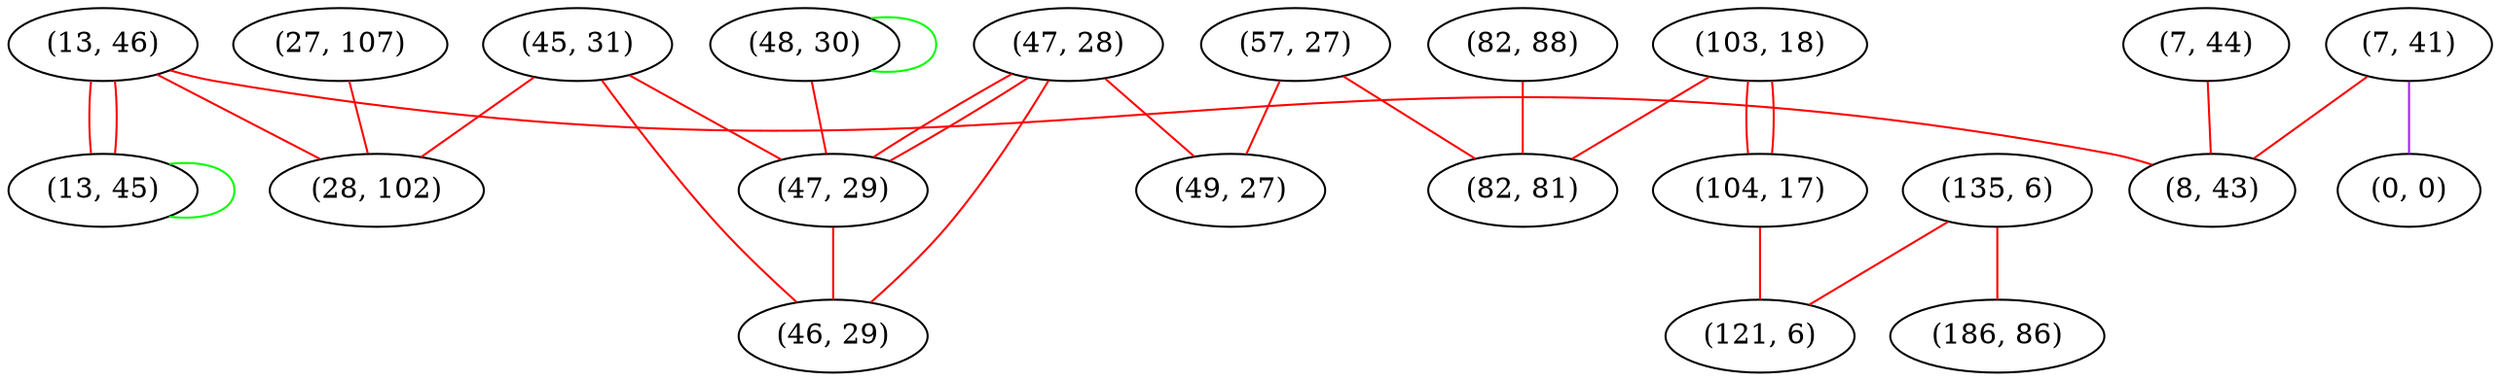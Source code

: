 graph "" {
"(13, 46)";
"(47, 28)";
"(45, 31)";
"(13, 45)";
"(135, 6)";
"(103, 18)";
"(57, 27)";
"(27, 107)";
"(104, 17)";
"(7, 41)";
"(0, 0)";
"(82, 88)";
"(186, 86)";
"(121, 6)";
"(82, 81)";
"(28, 102)";
"(7, 44)";
"(48, 30)";
"(8, 43)";
"(47, 29)";
"(49, 27)";
"(46, 29)";
"(13, 46)" -- "(8, 43)"  [color=red, key=0, weight=1];
"(13, 46)" -- "(28, 102)"  [color=red, key=0, weight=1];
"(13, 46)" -- "(13, 45)"  [color=red, key=0, weight=1];
"(13, 46)" -- "(13, 45)"  [color=red, key=1, weight=1];
"(47, 28)" -- "(47, 29)"  [color=red, key=0, weight=1];
"(47, 28)" -- "(47, 29)"  [color=red, key=1, weight=1];
"(47, 28)" -- "(46, 29)"  [color=red, key=0, weight=1];
"(47, 28)" -- "(49, 27)"  [color=red, key=0, weight=1];
"(45, 31)" -- "(47, 29)"  [color=red, key=0, weight=1];
"(45, 31)" -- "(28, 102)"  [color=red, key=0, weight=1];
"(45, 31)" -- "(46, 29)"  [color=red, key=0, weight=1];
"(13, 45)" -- "(13, 45)"  [color=green, key=0, weight=2];
"(135, 6)" -- "(186, 86)"  [color=red, key=0, weight=1];
"(135, 6)" -- "(121, 6)"  [color=red, key=0, weight=1];
"(103, 18)" -- "(104, 17)"  [color=red, key=0, weight=1];
"(103, 18)" -- "(104, 17)"  [color=red, key=1, weight=1];
"(103, 18)" -- "(82, 81)"  [color=red, key=0, weight=1];
"(57, 27)" -- "(49, 27)"  [color=red, key=0, weight=1];
"(57, 27)" -- "(82, 81)"  [color=red, key=0, weight=1];
"(27, 107)" -- "(28, 102)"  [color=red, key=0, weight=1];
"(104, 17)" -- "(121, 6)"  [color=red, key=0, weight=1];
"(7, 41)" -- "(8, 43)"  [color=red, key=0, weight=1];
"(7, 41)" -- "(0, 0)"  [color=purple, key=0, weight=4];
"(82, 88)" -- "(82, 81)"  [color=red, key=0, weight=1];
"(7, 44)" -- "(8, 43)"  [color=red, key=0, weight=1];
"(48, 30)" -- "(48, 30)"  [color=green, key=0, weight=2];
"(48, 30)" -- "(47, 29)"  [color=red, key=0, weight=1];
"(47, 29)" -- "(46, 29)"  [color=red, key=0, weight=1];
}
